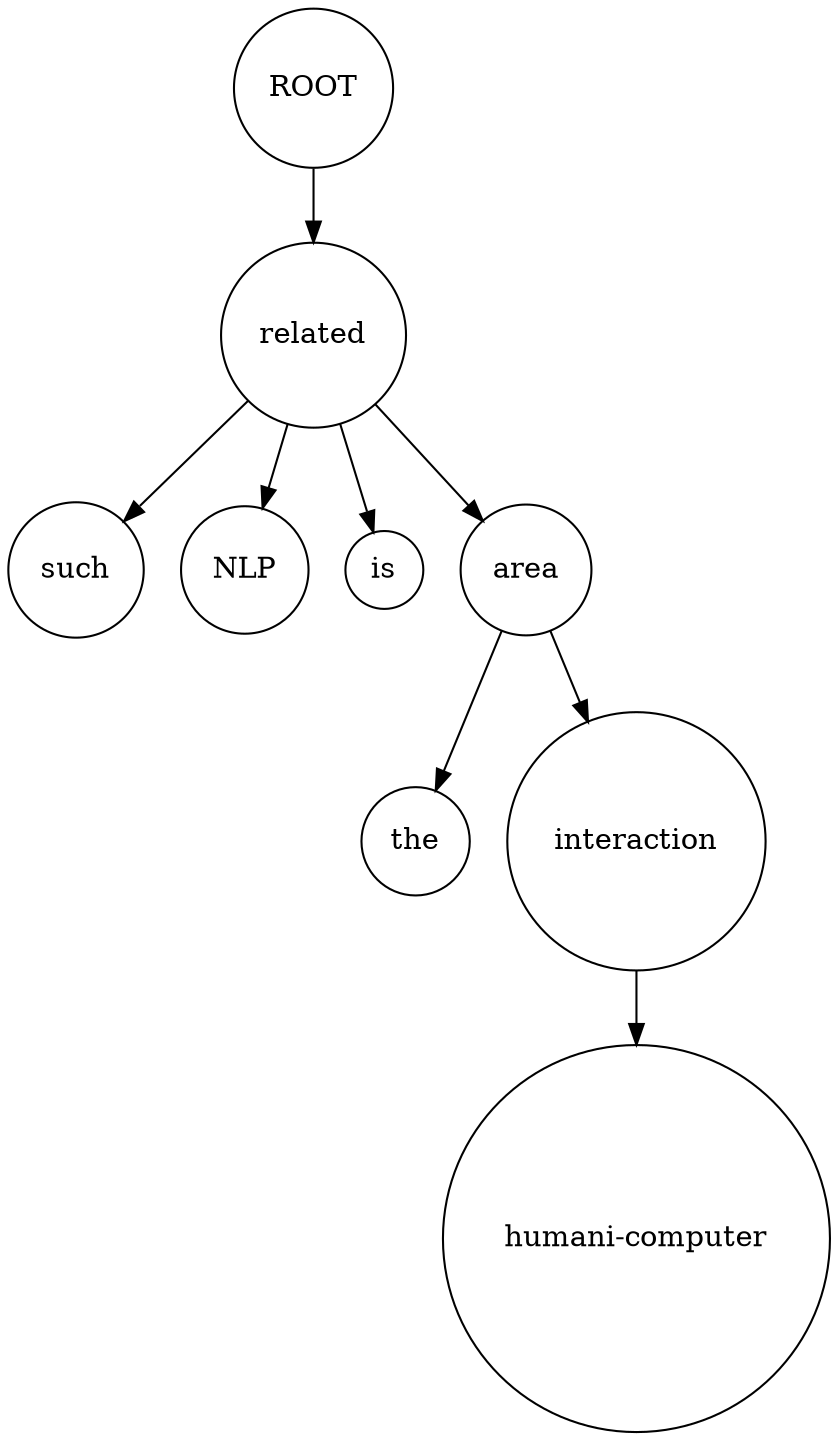 digraph {
	node [shape=circle]
	0 [label=ROOT]
	6 [label=related]
		0 -> 6
	6 [label=related]
	2 [label=such]
		6 -> 2
	6 [label=related]
	4 [label=NLP]
		6 -> 4
	6 [label=related]
	5 [label=is]
		6 -> 5
	9 [label=area]
	8 [label=the]
		9 -> 8
	6 [label=related]
	9 [label=area]
		6 -> 9
	12 [label=interaction]
	11 [label="humani-computer"]
		12 -> 11
	9 [label=area]
	12 [label=interaction]
		9 -> 12
}
